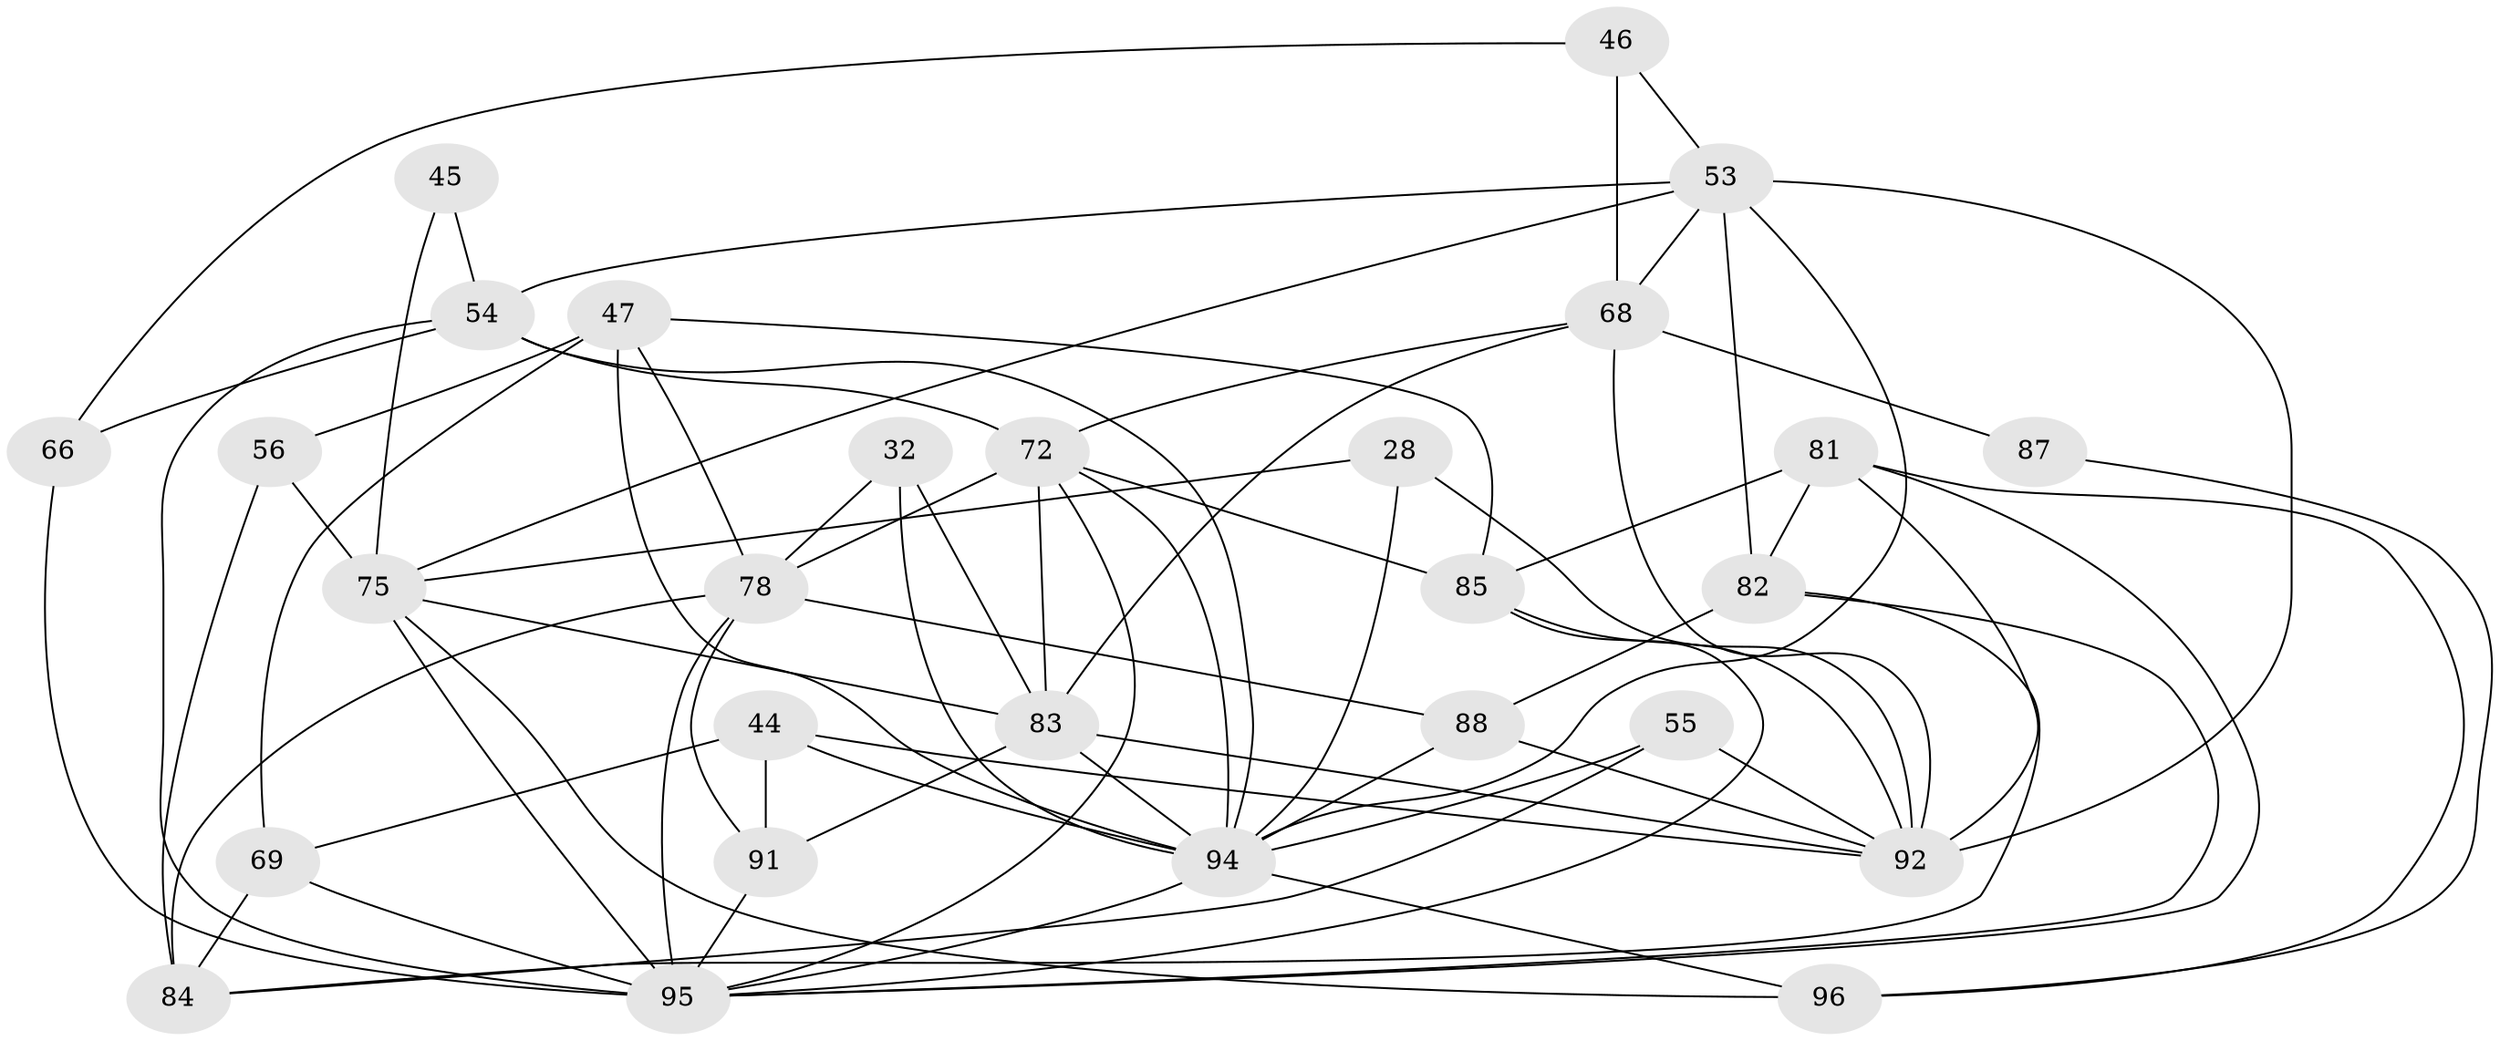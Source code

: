 // original degree distribution, {4: 0.2708333333333333, 2: 0.125, 3: 0.2708333333333333, 6: 0.09375, 5: 0.19791666666666666, 7: 0.03125, 8: 0.010416666666666666}
// Generated by graph-tools (version 1.1) at 2025/53/03/04/25 21:53:17]
// undirected, 28 vertices, 73 edges
graph export_dot {
graph [start="1"]
  node [color=gray90,style=filled];
  28;
  32;
  44 [super="+12+36"];
  45;
  46;
  47;
  53 [super="+23+10+40"];
  54 [super="+51+50"];
  55;
  56;
  66;
  68 [super="+30+13"];
  69 [super="+65"];
  72 [super="+59"];
  75 [super="+71"];
  78 [super="+29+34"];
  81 [super="+60"];
  82 [super="+80+41"];
  83 [super="+76"];
  84 [super="+21"];
  85 [super="+74"];
  87;
  88 [super="+15+37"];
  91 [super="+73"];
  92 [super="+58+77+48"];
  94 [super="+16+86+89+93"];
  95 [super="+22+79+49+90"];
  96;
  28 -- 75;
  28 -- 94;
  28 -- 92;
  32 -- 78;
  32 -- 83;
  32 -- 94 [weight=2];
  44 -- 92;
  44 -- 69;
  44 -- 94 [weight=3];
  44 -- 91;
  45 -- 75;
  45 -- 54;
  46 -- 53;
  46 -- 66;
  46 -- 68 [weight=2];
  47 -- 85;
  47 -- 56;
  47 -- 78;
  47 -- 69;
  47 -- 94;
  53 -- 94 [weight=3];
  53 -- 82;
  53 -- 75 [weight=3];
  53 -- 68;
  53 -- 54 [weight=2];
  53 -- 92 [weight=3];
  54 -- 66;
  54 -- 72 [weight=2];
  54 -- 94 [weight=3];
  54 -- 95;
  55 -- 84;
  55 -- 92;
  55 -- 94 [weight=2];
  56 -- 84;
  56 -- 75 [weight=2];
  66 -- 95;
  68 -- 83 [weight=2];
  68 -- 87 [weight=2];
  68 -- 72;
  68 -- 92;
  69 -- 84;
  69 -- 95 [weight=2];
  72 -- 85 [weight=3];
  72 -- 83 [weight=3];
  72 -- 78;
  72 -- 94 [weight=3];
  72 -- 95;
  75 -- 95 [weight=7];
  75 -- 96;
  75 -- 83;
  78 -- 84 [weight=2];
  78 -- 88 [weight=2];
  78 -- 91;
  78 -- 95 [weight=2];
  81 -- 96;
  81 -- 85 [weight=2];
  81 -- 95;
  81 -- 92;
  81 -- 82 [weight=2];
  82 -- 88 [weight=2];
  82 -- 84;
  82 -- 95;
  83 -- 91 [weight=2];
  83 -- 92;
  83 -- 94;
  85 -- 92 [weight=2];
  85 -- 95;
  87 -- 96;
  88 -- 94 [weight=3];
  88 -- 92;
  91 -- 95 [weight=2];
  94 -- 95 [weight=7];
  94 -- 96;
}
